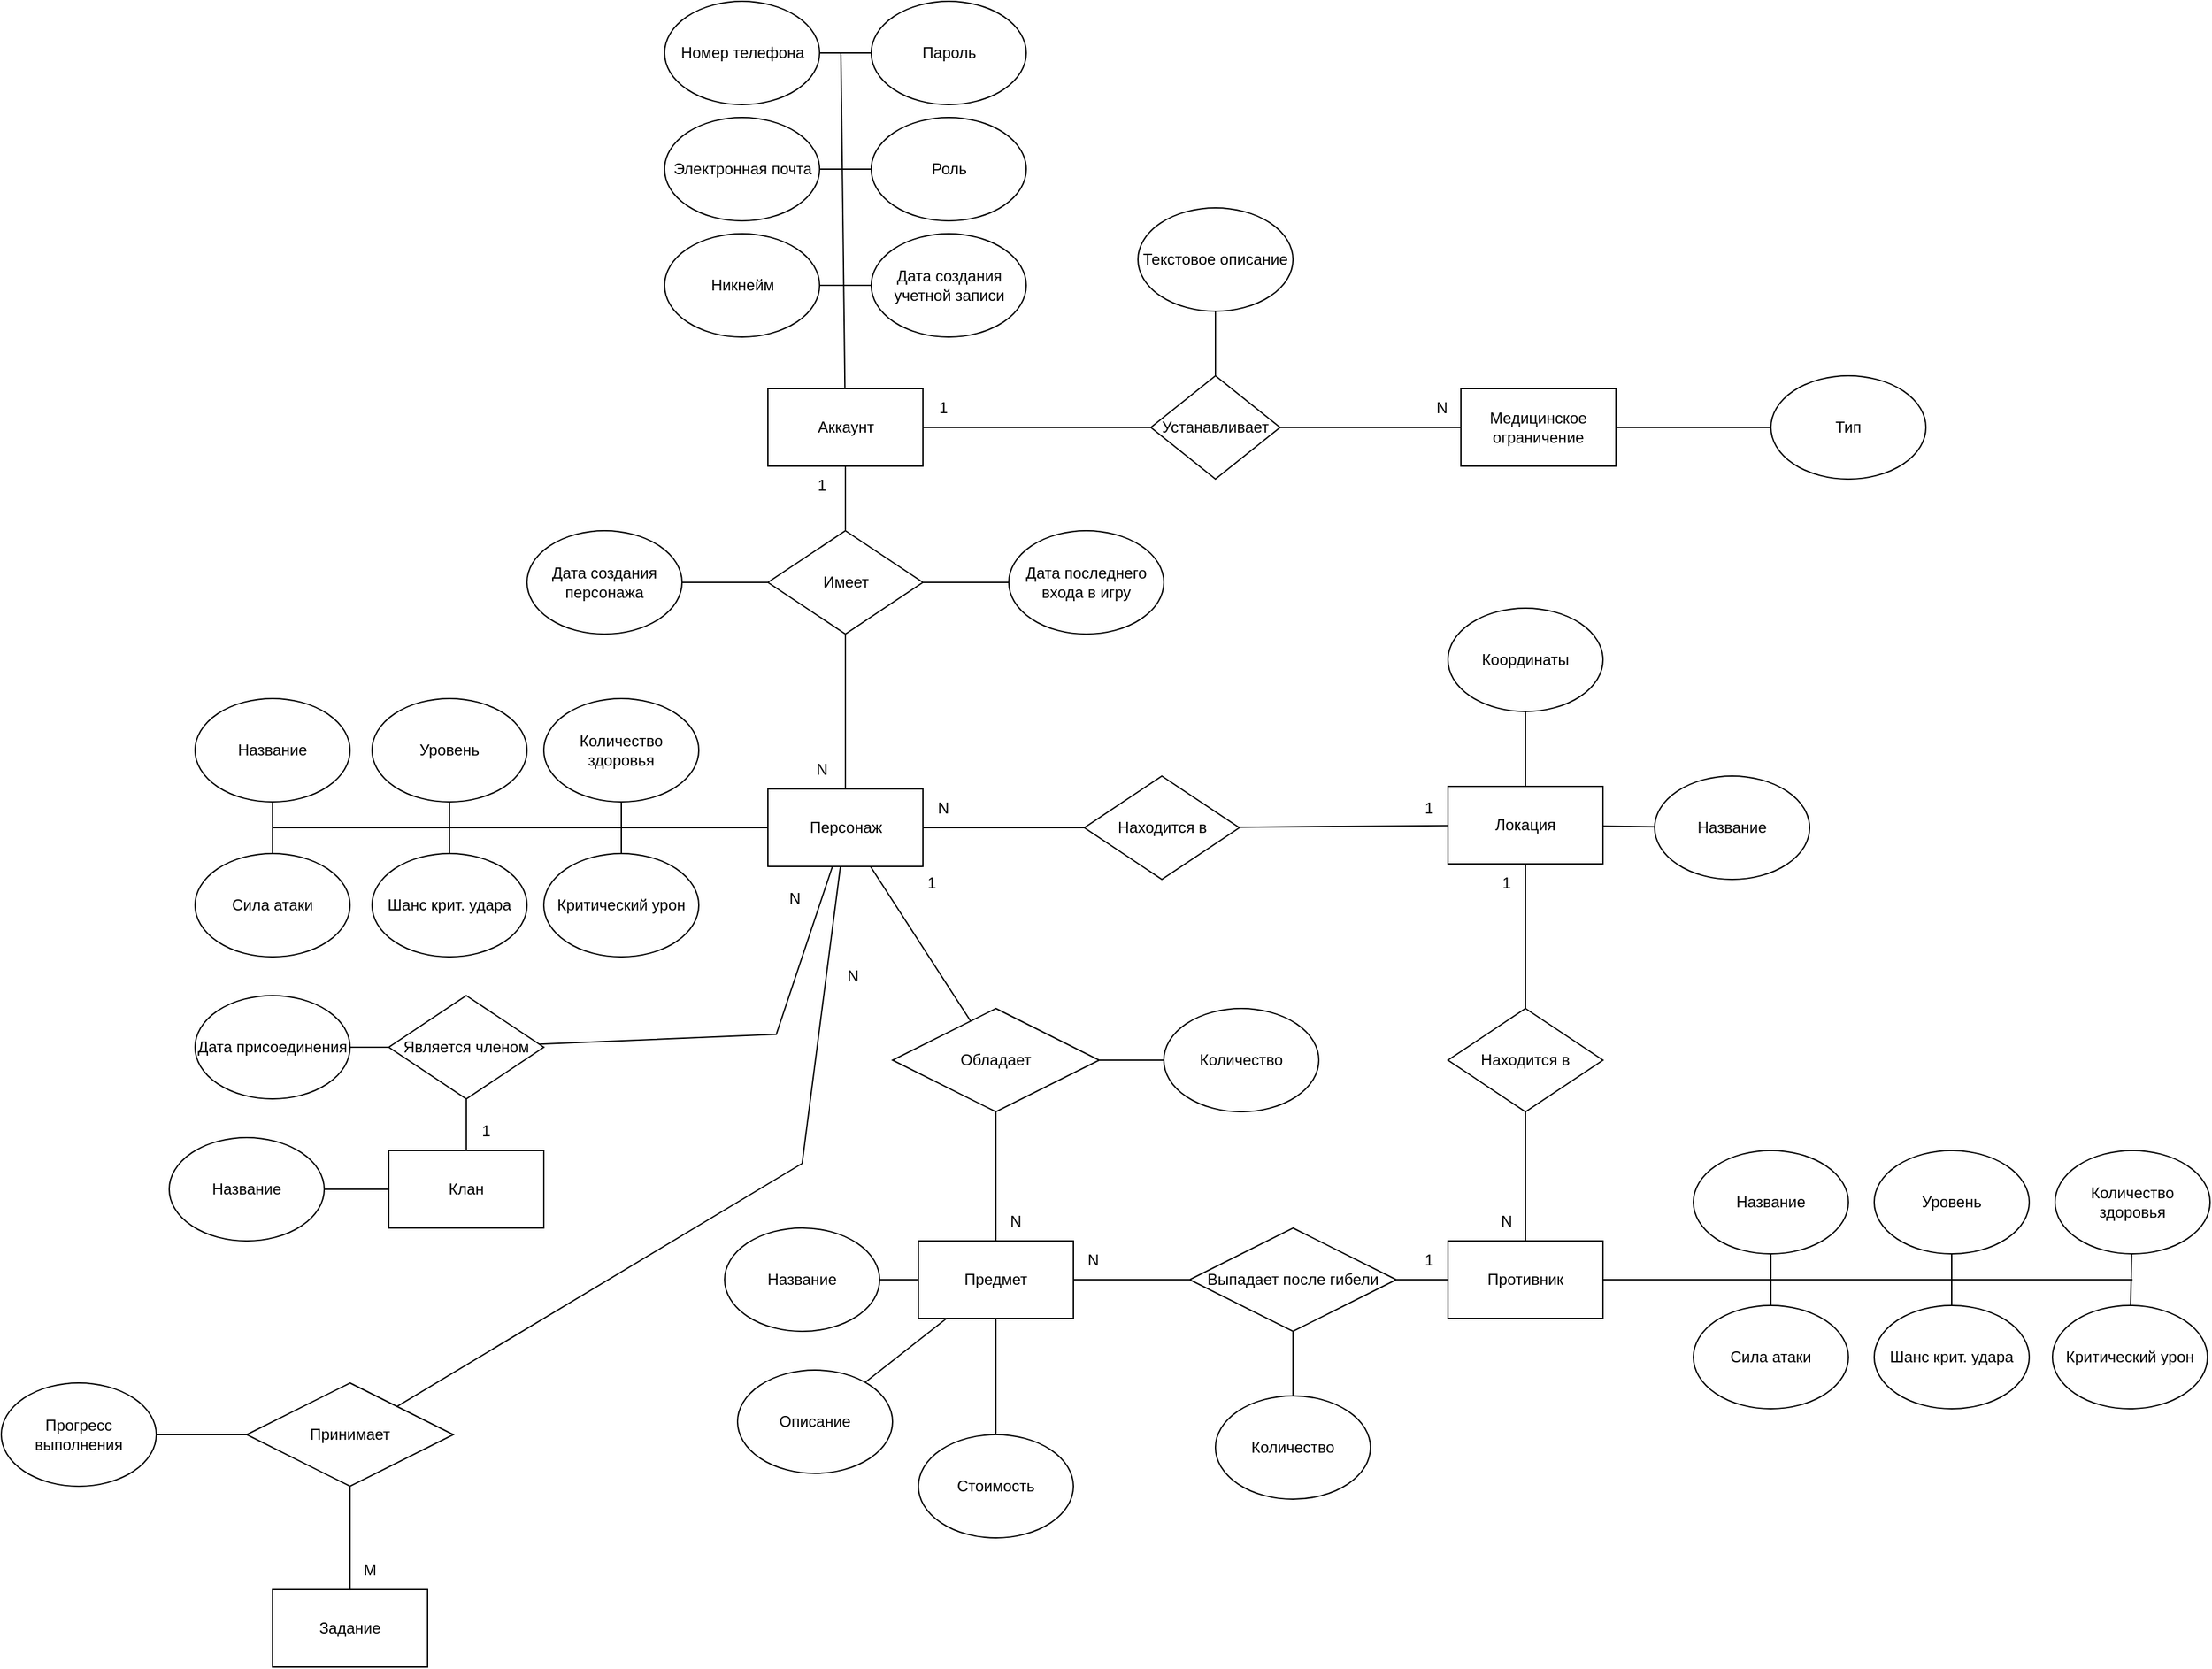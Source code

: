 <mxfile version="24.4.10" type="device">
  <diagram name="Страница — 1" id="dY6hIFKwaK4mm6hN-M0J">
    <mxGraphModel dx="1687" dy="2047" grid="1" gridSize="10" guides="1" tooltips="1" connect="1" arrows="1" fold="1" page="1" pageScale="1" pageWidth="827" pageHeight="1169" math="0" shadow="0">
      <root>
        <mxCell id="0" />
        <mxCell id="1" parent="0" />
        <mxCell id="TSfTq-kSpC1ktcToa11J-4" value="Аккаунт" style="rounded=0;whiteSpace=wrap;html=1;" vertex="1" parent="1">
          <mxGeometry x="1013.5" y="-40" width="120" height="60" as="geometry" />
        </mxCell>
        <mxCell id="TSfTq-kSpC1ktcToa11J-5" value="Никнейм" style="ellipse;whiteSpace=wrap;html=1;" vertex="1" parent="1">
          <mxGeometry x="933.5" y="-160" width="120" height="80" as="geometry" />
        </mxCell>
        <mxCell id="TSfTq-kSpC1ktcToa11J-6" value="Роль" style="ellipse;whiteSpace=wrap;html=1;" vertex="1" parent="1">
          <mxGeometry x="1093.5" y="-250" width="120" height="80" as="geometry" />
        </mxCell>
        <mxCell id="TSfTq-kSpC1ktcToa11J-7" value="Номер телефона" style="ellipse;whiteSpace=wrap;html=1;" vertex="1" parent="1">
          <mxGeometry x="933.5" y="-340" width="120" height="80" as="geometry" />
        </mxCell>
        <mxCell id="TSfTq-kSpC1ktcToa11J-8" value="Медицинское ограничение" style="rounded=0;whiteSpace=wrap;html=1;" vertex="1" parent="1">
          <mxGeometry x="1550" y="-40" width="120" height="60" as="geometry" />
        </mxCell>
        <mxCell id="TSfTq-kSpC1ktcToa11J-9" value="Устанавливает" style="rhombus;whiteSpace=wrap;html=1;" vertex="1" parent="1">
          <mxGeometry x="1310" y="-50" width="100" height="80" as="geometry" />
        </mxCell>
        <mxCell id="TSfTq-kSpC1ktcToa11J-17" value="Клан" style="rounded=0;whiteSpace=wrap;html=1;" vertex="1" parent="1">
          <mxGeometry x="720" y="550" width="120" height="60" as="geometry" />
        </mxCell>
        <mxCell id="TSfTq-kSpC1ktcToa11J-19" value="Является членом" style="rhombus;whiteSpace=wrap;html=1;" vertex="1" parent="1">
          <mxGeometry x="720" y="430" width="120" height="80" as="geometry" />
        </mxCell>
        <mxCell id="TSfTq-kSpC1ktcToa11J-21" value="N" style="text;html=1;align=center;verticalAlign=middle;resizable=0;points=[];autosize=1;strokeColor=none;fillColor=none;" vertex="1" parent="1">
          <mxGeometry x="1520" y="-40" width="30" height="30" as="geometry" />
        </mxCell>
        <mxCell id="TSfTq-kSpC1ktcToa11J-24" value="Название" style="ellipse;whiteSpace=wrap;html=1;" vertex="1" parent="1">
          <mxGeometry x="550" y="540" width="120" height="80" as="geometry" />
        </mxCell>
        <mxCell id="TSfTq-kSpC1ktcToa11J-45" value="Обладает" style="rhombus;whiteSpace=wrap;html=1;" vertex="1" parent="1">
          <mxGeometry x="1110" y="440" width="160" height="80" as="geometry" />
        </mxCell>
        <mxCell id="TSfTq-kSpC1ktcToa11J-56" value="Название" style="ellipse;whiteSpace=wrap;html=1;" vertex="1" parent="1">
          <mxGeometry x="980" y="610" width="120" height="80" as="geometry" />
        </mxCell>
        <mxCell id="TSfTq-kSpC1ktcToa11J-59" value="Описание" style="ellipse;whiteSpace=wrap;html=1;" vertex="1" parent="1">
          <mxGeometry x="990" y="720" width="120" height="80" as="geometry" />
        </mxCell>
        <mxCell id="TSfTq-kSpC1ktcToa11J-69" value="Пароль" style="ellipse;whiteSpace=wrap;html=1;" vertex="1" parent="1">
          <mxGeometry x="1093.5" y="-340" width="120" height="80" as="geometry" />
        </mxCell>
        <mxCell id="TSfTq-kSpC1ktcToa11J-71" value="Дата создания учетной записи" style="ellipse;whiteSpace=wrap;html=1;" vertex="1" parent="1">
          <mxGeometry x="1093.5" y="-160" width="120" height="80" as="geometry" />
        </mxCell>
        <mxCell id="TSfTq-kSpC1ktcToa11J-72" value="Электронная почта" style="ellipse;whiteSpace=wrap;html=1;" vertex="1" parent="1">
          <mxGeometry x="933.5" y="-250" width="120" height="80" as="geometry" />
        </mxCell>
        <mxCell id="TSfTq-kSpC1ktcToa11J-75" value="Персонаж" style="rounded=0;whiteSpace=wrap;html=1;" vertex="1" parent="1">
          <mxGeometry x="1013.5" y="270" width="120" height="60" as="geometry" />
        </mxCell>
        <mxCell id="TSfTq-kSpC1ktcToa11J-76" value="Имеет" style="rhombus;whiteSpace=wrap;html=1;" vertex="1" parent="1">
          <mxGeometry x="1013.5" y="70" width="120" height="80" as="geometry" />
        </mxCell>
        <mxCell id="TSfTq-kSpC1ktcToa11J-77" value="" style="endArrow=none;html=1;rounded=0;" edge="1" parent="1" source="TSfTq-kSpC1ktcToa11J-76" target="TSfTq-kSpC1ktcToa11J-4">
          <mxGeometry width="50" height="50" relative="1" as="geometry">
            <mxPoint x="940" y="100" as="sourcePoint" />
            <mxPoint x="990" y="50" as="targetPoint" />
          </mxGeometry>
        </mxCell>
        <mxCell id="TSfTq-kSpC1ktcToa11J-78" value="" style="endArrow=none;html=1;rounded=0;" edge="1" parent="1" source="TSfTq-kSpC1ktcToa11J-75" target="TSfTq-kSpC1ktcToa11J-76">
          <mxGeometry width="50" height="50" relative="1" as="geometry">
            <mxPoint x="940" y="100" as="sourcePoint" />
            <mxPoint x="990" y="50" as="targetPoint" />
          </mxGeometry>
        </mxCell>
        <mxCell id="TSfTq-kSpC1ktcToa11J-79" value="1" style="text;html=1;align=center;verticalAlign=middle;resizable=0;points=[];autosize=1;strokeColor=none;fillColor=none;" vertex="1" parent="1">
          <mxGeometry x="1040" y="20" width="30" height="30" as="geometry" />
        </mxCell>
        <mxCell id="TSfTq-kSpC1ktcToa11J-80" value="N" style="text;html=1;align=center;verticalAlign=middle;resizable=0;points=[];autosize=1;strokeColor=none;fillColor=none;" vertex="1" parent="1">
          <mxGeometry x="1040" y="240" width="30" height="30" as="geometry" />
        </mxCell>
        <mxCell id="TSfTq-kSpC1ktcToa11J-81" value="Дата последнего входа в игру" style="ellipse;whiteSpace=wrap;html=1;" vertex="1" parent="1">
          <mxGeometry x="1200" y="70" width="120" height="80" as="geometry" />
        </mxCell>
        <mxCell id="TSfTq-kSpC1ktcToa11J-82" value="" style="endArrow=none;html=1;rounded=0;" edge="1" parent="1" source="TSfTq-kSpC1ktcToa11J-76" target="TSfTq-kSpC1ktcToa11J-81">
          <mxGeometry width="50" height="50" relative="1" as="geometry">
            <mxPoint x="1130" y="180" as="sourcePoint" />
            <mxPoint x="1180" y="130" as="targetPoint" />
          </mxGeometry>
        </mxCell>
        <mxCell id="TSfTq-kSpC1ktcToa11J-83" value="Дата создания персонажа" style="ellipse;whiteSpace=wrap;html=1;" vertex="1" parent="1">
          <mxGeometry x="827" y="70" width="120" height="80" as="geometry" />
        </mxCell>
        <mxCell id="TSfTq-kSpC1ktcToa11J-84" value="" style="endArrow=none;html=1;rounded=0;" edge="1" parent="1" source="TSfTq-kSpC1ktcToa11J-83" target="TSfTq-kSpC1ktcToa11J-76">
          <mxGeometry width="50" height="50" relative="1" as="geometry">
            <mxPoint x="1130" y="180" as="sourcePoint" />
            <mxPoint x="1070" y="120" as="targetPoint" />
          </mxGeometry>
        </mxCell>
        <mxCell id="TSfTq-kSpC1ktcToa11J-85" value="Находится в" style="rhombus;whiteSpace=wrap;html=1;" vertex="1" parent="1">
          <mxGeometry x="1258.5" y="260" width="120" height="80" as="geometry" />
        </mxCell>
        <mxCell id="TSfTq-kSpC1ktcToa11J-86" value="Локация" style="rounded=0;whiteSpace=wrap;html=1;" vertex="1" parent="1">
          <mxGeometry x="1540" y="268" width="120" height="60" as="geometry" />
        </mxCell>
        <mxCell id="TSfTq-kSpC1ktcToa11J-87" value="" style="endArrow=none;html=1;rounded=0;" edge="1" parent="1" source="TSfTq-kSpC1ktcToa11J-75" target="TSfTq-kSpC1ktcToa11J-85">
          <mxGeometry width="50" height="50" relative="1" as="geometry">
            <mxPoint x="1140" y="370" as="sourcePoint" />
            <mxPoint x="1190" y="320" as="targetPoint" />
          </mxGeometry>
        </mxCell>
        <mxCell id="TSfTq-kSpC1ktcToa11J-88" value="" style="endArrow=none;html=1;rounded=0;" edge="1" parent="1" source="TSfTq-kSpC1ktcToa11J-86" target="TSfTq-kSpC1ktcToa11J-85">
          <mxGeometry width="50" height="50" relative="1" as="geometry">
            <mxPoint x="1140" y="370" as="sourcePoint" />
            <mxPoint x="1190" y="320" as="targetPoint" />
          </mxGeometry>
        </mxCell>
        <mxCell id="TSfTq-kSpC1ktcToa11J-89" value="1" style="text;html=1;align=center;verticalAlign=middle;resizable=0;points=[];autosize=1;strokeColor=none;fillColor=none;" vertex="1" parent="1">
          <mxGeometry x="1510" y="270" width="30" height="30" as="geometry" />
        </mxCell>
        <mxCell id="TSfTq-kSpC1ktcToa11J-90" value="N" style="text;html=1;align=center;verticalAlign=middle;resizable=0;points=[];autosize=1;strokeColor=none;fillColor=none;" vertex="1" parent="1">
          <mxGeometry x="1133.5" y="270" width="30" height="30" as="geometry" />
        </mxCell>
        <mxCell id="TSfTq-kSpC1ktcToa11J-91" value="Координаты" style="ellipse;whiteSpace=wrap;html=1;" vertex="1" parent="1">
          <mxGeometry x="1540" y="130" width="120" height="80" as="geometry" />
        </mxCell>
        <mxCell id="TSfTq-kSpC1ktcToa11J-92" value="" style="endArrow=none;html=1;rounded=0;" edge="1" parent="1" source="TSfTq-kSpC1ktcToa11J-86" target="TSfTq-kSpC1ktcToa11J-91">
          <mxGeometry width="50" height="50" relative="1" as="geometry">
            <mxPoint x="1360" y="320" as="sourcePoint" />
            <mxPoint x="1410" y="270" as="targetPoint" />
          </mxGeometry>
        </mxCell>
        <mxCell id="TSfTq-kSpC1ktcToa11J-93" value="" style="endArrow=none;html=1;rounded=0;" edge="1" parent="1" source="TSfTq-kSpC1ktcToa11J-86" target="TSfTq-kSpC1ktcToa11J-94">
          <mxGeometry width="50" height="50" relative="1" as="geometry">
            <mxPoint x="1550" y="310" as="sourcePoint" />
            <mxPoint x="1410" y="270" as="targetPoint" />
          </mxGeometry>
        </mxCell>
        <mxCell id="TSfTq-kSpC1ktcToa11J-94" value="Название" style="ellipse;whiteSpace=wrap;html=1;" vertex="1" parent="1">
          <mxGeometry x="1700" y="260" width="120" height="80" as="geometry" />
        </mxCell>
        <mxCell id="TSfTq-kSpC1ktcToa11J-95" value="Противник" style="rounded=0;whiteSpace=wrap;html=1;" vertex="1" parent="1">
          <mxGeometry x="1540" y="620" width="120" height="60" as="geometry" />
        </mxCell>
        <mxCell id="TSfTq-kSpC1ktcToa11J-96" value="Находится в" style="rhombus;whiteSpace=wrap;html=1;" vertex="1" parent="1">
          <mxGeometry x="1540" y="440" width="120" height="80" as="geometry" />
        </mxCell>
        <mxCell id="TSfTq-kSpC1ktcToa11J-97" value="" style="endArrow=none;html=1;rounded=0;" edge="1" parent="1" source="TSfTq-kSpC1ktcToa11J-96" target="TSfTq-kSpC1ktcToa11J-86">
          <mxGeometry width="50" height="50" relative="1" as="geometry">
            <mxPoint x="1290" y="510" as="sourcePoint" />
            <mxPoint x="1340" y="460" as="targetPoint" />
          </mxGeometry>
        </mxCell>
        <mxCell id="TSfTq-kSpC1ktcToa11J-98" value="1" style="text;html=1;align=center;verticalAlign=middle;resizable=0;points=[];autosize=1;strokeColor=none;fillColor=none;" vertex="1" parent="1">
          <mxGeometry x="1570" y="328" width="30" height="30" as="geometry" />
        </mxCell>
        <mxCell id="TSfTq-kSpC1ktcToa11J-99" value="N" style="text;html=1;align=center;verticalAlign=middle;resizable=0;points=[];autosize=1;strokeColor=none;fillColor=none;" vertex="1" parent="1">
          <mxGeometry x="1570" y="590" width="30" height="30" as="geometry" />
        </mxCell>
        <mxCell id="TSfTq-kSpC1ktcToa11J-100" value="" style="endArrow=none;html=1;rounded=0;" edge="1" parent="1" source="TSfTq-kSpC1ktcToa11J-95" target="TSfTq-kSpC1ktcToa11J-96">
          <mxGeometry width="50" height="50" relative="1" as="geometry">
            <mxPoint x="1280" y="540" as="sourcePoint" />
            <mxPoint x="1330" y="490" as="targetPoint" />
          </mxGeometry>
        </mxCell>
        <mxCell id="TSfTq-kSpC1ktcToa11J-101" value="Уровень" style="ellipse;whiteSpace=wrap;html=1;" vertex="1" parent="1">
          <mxGeometry x="707" y="200" width="120" height="80" as="geometry" />
        </mxCell>
        <mxCell id="TSfTq-kSpC1ktcToa11J-102" value="Количество здоровья" style="ellipse;whiteSpace=wrap;html=1;" vertex="1" parent="1">
          <mxGeometry x="840" y="200" width="120" height="80" as="geometry" />
        </mxCell>
        <mxCell id="TSfTq-kSpC1ktcToa11J-103" value="Название" style="ellipse;whiteSpace=wrap;html=1;" vertex="1" parent="1">
          <mxGeometry x="570" y="200" width="120" height="80" as="geometry" />
        </mxCell>
        <mxCell id="TSfTq-kSpC1ktcToa11J-104" value="Сила атаки" style="ellipse;whiteSpace=wrap;html=1;" vertex="1" parent="1">
          <mxGeometry x="570" y="320" width="120" height="80" as="geometry" />
        </mxCell>
        <mxCell id="TSfTq-kSpC1ktcToa11J-105" value="Шанс крит. удара" style="ellipse;whiteSpace=wrap;html=1;" vertex="1" parent="1">
          <mxGeometry x="707" y="320" width="120" height="80" as="geometry" />
        </mxCell>
        <mxCell id="TSfTq-kSpC1ktcToa11J-106" value="Критический урон" style="ellipse;whiteSpace=wrap;html=1;" vertex="1" parent="1">
          <mxGeometry x="840" y="320" width="120" height="80" as="geometry" />
        </mxCell>
        <mxCell id="TSfTq-kSpC1ktcToa11J-107" value="" style="endArrow=none;html=1;rounded=0;" edge="1" parent="1" target="TSfTq-kSpC1ktcToa11J-75">
          <mxGeometry width="50" height="50" relative="1" as="geometry">
            <mxPoint x="630" y="300" as="sourcePoint" />
            <mxPoint x="1150" y="340" as="targetPoint" />
          </mxGeometry>
        </mxCell>
        <mxCell id="TSfTq-kSpC1ktcToa11J-108" value="" style="endArrow=none;html=1;rounded=0;" edge="1" parent="1" source="TSfTq-kSpC1ktcToa11J-106" target="TSfTq-kSpC1ktcToa11J-102">
          <mxGeometry width="50" height="50" relative="1" as="geometry">
            <mxPoint x="1100" y="390" as="sourcePoint" />
            <mxPoint x="1150" y="340" as="targetPoint" />
          </mxGeometry>
        </mxCell>
        <mxCell id="TSfTq-kSpC1ktcToa11J-109" value="" style="endArrow=none;html=1;rounded=0;" edge="1" parent="1" source="TSfTq-kSpC1ktcToa11J-105" target="TSfTq-kSpC1ktcToa11J-101">
          <mxGeometry width="50" height="50" relative="1" as="geometry">
            <mxPoint x="1100" y="390" as="sourcePoint" />
            <mxPoint x="1150" y="340" as="targetPoint" />
          </mxGeometry>
        </mxCell>
        <mxCell id="TSfTq-kSpC1ktcToa11J-110" value="" style="endArrow=none;html=1;rounded=0;" edge="1" parent="1" source="TSfTq-kSpC1ktcToa11J-104" target="TSfTq-kSpC1ktcToa11J-103">
          <mxGeometry width="50" height="50" relative="1" as="geometry">
            <mxPoint x="1100" y="390" as="sourcePoint" />
            <mxPoint x="1150" y="340" as="targetPoint" />
          </mxGeometry>
        </mxCell>
        <mxCell id="TSfTq-kSpC1ktcToa11J-111" value="Уровень" style="ellipse;whiteSpace=wrap;html=1;" vertex="1" parent="1">
          <mxGeometry x="1870" y="550" width="120" height="80" as="geometry" />
        </mxCell>
        <mxCell id="TSfTq-kSpC1ktcToa11J-112" value="Количество здоровья" style="ellipse;whiteSpace=wrap;html=1;" vertex="1" parent="1">
          <mxGeometry x="2010" y="550" width="120" height="80" as="geometry" />
        </mxCell>
        <mxCell id="TSfTq-kSpC1ktcToa11J-113" value="Название" style="ellipse;whiteSpace=wrap;html=1;" vertex="1" parent="1">
          <mxGeometry x="1730" y="550" width="120" height="80" as="geometry" />
        </mxCell>
        <mxCell id="TSfTq-kSpC1ktcToa11J-114" value="Сила атаки" style="ellipse;whiteSpace=wrap;html=1;" vertex="1" parent="1">
          <mxGeometry x="1730" y="670" width="120" height="80" as="geometry" />
        </mxCell>
        <mxCell id="TSfTq-kSpC1ktcToa11J-115" value="Шанс крит. удара" style="ellipse;whiteSpace=wrap;html=1;" vertex="1" parent="1">
          <mxGeometry x="1870" y="670" width="120" height="80" as="geometry" />
        </mxCell>
        <mxCell id="TSfTq-kSpC1ktcToa11J-116" value="Критический урон" style="ellipse;whiteSpace=wrap;html=1;" vertex="1" parent="1">
          <mxGeometry x="2008" y="670" width="120" height="80" as="geometry" />
        </mxCell>
        <mxCell id="TSfTq-kSpC1ktcToa11J-117" value="" style="endArrow=none;html=1;rounded=0;" edge="1" parent="1" source="TSfTq-kSpC1ktcToa11J-116" target="TSfTq-kSpC1ktcToa11J-112">
          <mxGeometry width="50" height="50" relative="1" as="geometry">
            <mxPoint x="2255" y="740" as="sourcePoint" />
            <mxPoint x="2305" y="690" as="targetPoint" />
          </mxGeometry>
        </mxCell>
        <mxCell id="TSfTq-kSpC1ktcToa11J-118" value="" style="endArrow=none;html=1;rounded=0;" edge="1" parent="1" source="TSfTq-kSpC1ktcToa11J-115" target="TSfTq-kSpC1ktcToa11J-111">
          <mxGeometry width="50" height="50" relative="1" as="geometry">
            <mxPoint x="2255" y="740" as="sourcePoint" />
            <mxPoint x="2305" y="690" as="targetPoint" />
          </mxGeometry>
        </mxCell>
        <mxCell id="TSfTq-kSpC1ktcToa11J-119" value="" style="endArrow=none;html=1;rounded=0;" edge="1" parent="1" source="TSfTq-kSpC1ktcToa11J-114" target="TSfTq-kSpC1ktcToa11J-113">
          <mxGeometry width="50" height="50" relative="1" as="geometry">
            <mxPoint x="2255" y="740" as="sourcePoint" />
            <mxPoint x="2305" y="690" as="targetPoint" />
          </mxGeometry>
        </mxCell>
        <mxCell id="TSfTq-kSpC1ktcToa11J-120" value="" style="endArrow=none;html=1;rounded=0;" edge="1" parent="1" source="TSfTq-kSpC1ktcToa11J-95">
          <mxGeometry width="50" height="50" relative="1" as="geometry">
            <mxPoint x="1530" y="680" as="sourcePoint" />
            <mxPoint x="2070" y="650" as="targetPoint" />
          </mxGeometry>
        </mxCell>
        <mxCell id="TSfTq-kSpC1ktcToa11J-121" value="" style="endArrow=none;html=1;rounded=0;" edge="1" parent="1" source="TSfTq-kSpC1ktcToa11J-4">
          <mxGeometry width="50" height="50" relative="1" as="geometry">
            <mxPoint x="990" y="-80" as="sourcePoint" />
            <mxPoint x="1070" y="-300" as="targetPoint" />
          </mxGeometry>
        </mxCell>
        <mxCell id="TSfTq-kSpC1ktcToa11J-122" value="" style="endArrow=none;html=1;rounded=0;" edge="1" parent="1" source="TSfTq-kSpC1ktcToa11J-7" target="TSfTq-kSpC1ktcToa11J-69">
          <mxGeometry width="50" height="50" relative="1" as="geometry">
            <mxPoint x="983.5" y="-10" as="sourcePoint" />
            <mxPoint x="1033.5" y="-60" as="targetPoint" />
          </mxGeometry>
        </mxCell>
        <mxCell id="TSfTq-kSpC1ktcToa11J-123" value="" style="endArrow=none;html=1;rounded=0;" edge="1" parent="1" source="TSfTq-kSpC1ktcToa11J-72" target="TSfTq-kSpC1ktcToa11J-6">
          <mxGeometry width="50" height="50" relative="1" as="geometry">
            <mxPoint x="983.5" y="-10" as="sourcePoint" />
            <mxPoint x="1033.5" y="-60" as="targetPoint" />
          </mxGeometry>
        </mxCell>
        <mxCell id="TSfTq-kSpC1ktcToa11J-124" value="" style="endArrow=none;html=1;rounded=0;" edge="1" parent="1" source="TSfTq-kSpC1ktcToa11J-5" target="TSfTq-kSpC1ktcToa11J-71">
          <mxGeometry width="50" height="50" relative="1" as="geometry">
            <mxPoint x="983.5" y="-10" as="sourcePoint" />
            <mxPoint x="1033.5" y="-60" as="targetPoint" />
          </mxGeometry>
        </mxCell>
        <mxCell id="TSfTq-kSpC1ktcToa11J-126" value="" style="endArrow=none;html=1;rounded=0;" edge="1" parent="1" source="TSfTq-kSpC1ktcToa11J-4" target="TSfTq-kSpC1ktcToa11J-9">
          <mxGeometry width="50" height="50" relative="1" as="geometry">
            <mxPoint x="1350" as="sourcePoint" />
            <mxPoint x="1400" y="-50" as="targetPoint" />
          </mxGeometry>
        </mxCell>
        <mxCell id="TSfTq-kSpC1ktcToa11J-127" value="1" style="text;html=1;align=center;verticalAlign=middle;resizable=0;points=[];autosize=1;strokeColor=none;fillColor=none;" vertex="1" parent="1">
          <mxGeometry x="1133.5" y="-40" width="30" height="30" as="geometry" />
        </mxCell>
        <mxCell id="TSfTq-kSpC1ktcToa11J-129" value="" style="endArrow=none;html=1;rounded=0;" edge="1" parent="1" source="TSfTq-kSpC1ktcToa11J-9" target="TSfTq-kSpC1ktcToa11J-8">
          <mxGeometry width="50" height="50" relative="1" as="geometry">
            <mxPoint x="1630" y="110" as="sourcePoint" />
            <mxPoint x="1680" y="60" as="targetPoint" />
          </mxGeometry>
        </mxCell>
        <mxCell id="TSfTq-kSpC1ktcToa11J-135" value="Тип" style="ellipse;whiteSpace=wrap;html=1;" vertex="1" parent="1">
          <mxGeometry x="1790" y="-50" width="120" height="80" as="geometry" />
        </mxCell>
        <mxCell id="TSfTq-kSpC1ktcToa11J-141" value="" style="endArrow=none;html=1;rounded=0;" edge="1" parent="1" source="TSfTq-kSpC1ktcToa11J-17" target="TSfTq-kSpC1ktcToa11J-19">
          <mxGeometry width="50" height="50" relative="1" as="geometry">
            <mxPoint x="900" y="560" as="sourcePoint" />
            <mxPoint x="950" y="510" as="targetPoint" />
          </mxGeometry>
        </mxCell>
        <mxCell id="TSfTq-kSpC1ktcToa11J-142" value="" style="endArrow=none;html=1;rounded=0;" edge="1" parent="1" source="TSfTq-kSpC1ktcToa11J-24" target="TSfTq-kSpC1ktcToa11J-17">
          <mxGeometry width="50" height="50" relative="1" as="geometry">
            <mxPoint x="900" y="560" as="sourcePoint" />
            <mxPoint x="950" y="510" as="targetPoint" />
          </mxGeometry>
        </mxCell>
        <mxCell id="TSfTq-kSpC1ktcToa11J-143" value="Дата присоединения" style="ellipse;whiteSpace=wrap;html=1;" vertex="1" parent="1">
          <mxGeometry x="570" y="430" width="120" height="80" as="geometry" />
        </mxCell>
        <mxCell id="TSfTq-kSpC1ktcToa11J-145" value="" style="endArrow=none;html=1;rounded=0;" edge="1" parent="1" source="TSfTq-kSpC1ktcToa11J-143" target="TSfTq-kSpC1ktcToa11J-19">
          <mxGeometry width="50" height="50" relative="1" as="geometry">
            <mxPoint x="900" y="560" as="sourcePoint" />
            <mxPoint x="950" y="510" as="targetPoint" />
          </mxGeometry>
        </mxCell>
        <mxCell id="TSfTq-kSpC1ktcToa11J-146" value="N" style="text;html=1;align=center;verticalAlign=middle;resizable=0;points=[];autosize=1;strokeColor=none;fillColor=none;" vertex="1" parent="1">
          <mxGeometry x="1018.5" y="340" width="30" height="30" as="geometry" />
        </mxCell>
        <mxCell id="TSfTq-kSpC1ktcToa11J-147" value="1" style="text;html=1;align=center;verticalAlign=middle;resizable=0;points=[];autosize=1;strokeColor=none;fillColor=none;" vertex="1" parent="1">
          <mxGeometry x="780" y="520" width="30" height="30" as="geometry" />
        </mxCell>
        <mxCell id="TSfTq-kSpC1ktcToa11J-149" value="Предмет" style="rounded=0;whiteSpace=wrap;html=1;" vertex="1" parent="1">
          <mxGeometry x="1130" y="620" width="120" height="60" as="geometry" />
        </mxCell>
        <mxCell id="TSfTq-kSpC1ktcToa11J-154" value="" style="endArrow=none;html=1;rounded=0;" edge="1" parent="1" source="TSfTq-kSpC1ktcToa11J-45" target="TSfTq-kSpC1ktcToa11J-75">
          <mxGeometry width="50" height="50" relative="1" as="geometry">
            <mxPoint x="1240" y="570" as="sourcePoint" />
            <mxPoint x="1290" y="520" as="targetPoint" />
          </mxGeometry>
        </mxCell>
        <mxCell id="TSfTq-kSpC1ktcToa11J-155" value="" style="endArrow=none;html=1;rounded=0;" edge="1" parent="1" source="TSfTq-kSpC1ktcToa11J-149" target="TSfTq-kSpC1ktcToa11J-45">
          <mxGeometry width="50" height="50" relative="1" as="geometry">
            <mxPoint x="1240" y="570" as="sourcePoint" />
            <mxPoint x="1290" y="520" as="targetPoint" />
          </mxGeometry>
        </mxCell>
        <mxCell id="TSfTq-kSpC1ktcToa11J-156" value="Выпадает после гибели" style="rhombus;whiteSpace=wrap;html=1;" vertex="1" parent="1">
          <mxGeometry x="1340" y="610" width="160" height="80" as="geometry" />
        </mxCell>
        <mxCell id="TSfTq-kSpC1ktcToa11J-157" value="" style="endArrow=none;html=1;rounded=0;" edge="1" parent="1" source="TSfTq-kSpC1ktcToa11J-156" target="TSfTq-kSpC1ktcToa11J-95">
          <mxGeometry width="50" height="50" relative="1" as="geometry">
            <mxPoint x="1240" y="570" as="sourcePoint" />
            <mxPoint x="1290" y="520" as="targetPoint" />
          </mxGeometry>
        </mxCell>
        <mxCell id="TSfTq-kSpC1ktcToa11J-158" value="" style="endArrow=none;html=1;rounded=0;" edge="1" parent="1" source="TSfTq-kSpC1ktcToa11J-149" target="TSfTq-kSpC1ktcToa11J-156">
          <mxGeometry width="50" height="50" relative="1" as="geometry">
            <mxPoint x="1240" y="570" as="sourcePoint" />
            <mxPoint x="1290" y="520" as="targetPoint" />
          </mxGeometry>
        </mxCell>
        <mxCell id="TSfTq-kSpC1ktcToa11J-159" value="Количество" style="ellipse;whiteSpace=wrap;html=1;" vertex="1" parent="1">
          <mxGeometry x="1320" y="440" width="120" height="80" as="geometry" />
        </mxCell>
        <mxCell id="TSfTq-kSpC1ktcToa11J-160" value="" style="endArrow=none;html=1;rounded=0;" edge="1" parent="1" source="TSfTq-kSpC1ktcToa11J-159" target="TSfTq-kSpC1ktcToa11J-45">
          <mxGeometry width="50" height="50" relative="1" as="geometry">
            <mxPoint x="1220" y="470" as="sourcePoint" />
            <mxPoint x="1270" y="420" as="targetPoint" />
          </mxGeometry>
        </mxCell>
        <mxCell id="TSfTq-kSpC1ktcToa11J-161" value="Количество" style="ellipse;whiteSpace=wrap;html=1;" vertex="1" parent="1">
          <mxGeometry x="1360" y="740" width="120" height="80" as="geometry" />
        </mxCell>
        <mxCell id="TSfTq-kSpC1ktcToa11J-162" value="" style="endArrow=none;html=1;rounded=0;" edge="1" parent="1" source="TSfTq-kSpC1ktcToa11J-161" target="TSfTq-kSpC1ktcToa11J-156">
          <mxGeometry width="50" height="50" relative="1" as="geometry">
            <mxPoint x="1210" y="700" as="sourcePoint" />
            <mxPoint x="1260" y="650" as="targetPoint" />
          </mxGeometry>
        </mxCell>
        <mxCell id="TSfTq-kSpC1ktcToa11J-163" value="Стоимость" style="ellipse;whiteSpace=wrap;html=1;" vertex="1" parent="1">
          <mxGeometry x="1130" y="770" width="120" height="80" as="geometry" />
        </mxCell>
        <mxCell id="TSfTq-kSpC1ktcToa11J-164" value="" style="endArrow=none;html=1;rounded=0;" edge="1" parent="1" source="TSfTq-kSpC1ktcToa11J-149" target="TSfTq-kSpC1ktcToa11J-56">
          <mxGeometry width="50" height="50" relative="1" as="geometry">
            <mxPoint x="1220" y="660" as="sourcePoint" />
            <mxPoint x="1270" y="610" as="targetPoint" />
          </mxGeometry>
        </mxCell>
        <mxCell id="TSfTq-kSpC1ktcToa11J-165" value="" style="endArrow=none;html=1;rounded=0;" edge="1" parent="1" source="TSfTq-kSpC1ktcToa11J-149" target="TSfTq-kSpC1ktcToa11J-163">
          <mxGeometry width="50" height="50" relative="1" as="geometry">
            <mxPoint x="1220" y="660" as="sourcePoint" />
            <mxPoint x="1270" y="610" as="targetPoint" />
          </mxGeometry>
        </mxCell>
        <mxCell id="TSfTq-kSpC1ktcToa11J-166" value="" style="endArrow=none;html=1;rounded=0;" edge="1" parent="1" source="TSfTq-kSpC1ktcToa11J-149" target="TSfTq-kSpC1ktcToa11J-59">
          <mxGeometry width="50" height="50" relative="1" as="geometry">
            <mxPoint x="1220" y="660" as="sourcePoint" />
            <mxPoint x="1270" y="610" as="targetPoint" />
          </mxGeometry>
        </mxCell>
        <mxCell id="TSfTq-kSpC1ktcToa11J-167" value="1" style="text;html=1;align=center;verticalAlign=middle;resizable=0;points=[];autosize=1;strokeColor=none;fillColor=none;" vertex="1" parent="1">
          <mxGeometry x="1125" y="328" width="30" height="30" as="geometry" />
        </mxCell>
        <mxCell id="TSfTq-kSpC1ktcToa11J-169" value="N" style="text;html=1;align=center;verticalAlign=middle;resizable=0;points=[];autosize=1;strokeColor=none;fillColor=none;" vertex="1" parent="1">
          <mxGeometry x="1190" y="590" width="30" height="30" as="geometry" />
        </mxCell>
        <mxCell id="TSfTq-kSpC1ktcToa11J-170" value="N" style="text;html=1;align=center;verticalAlign=middle;resizable=0;points=[];autosize=1;strokeColor=none;fillColor=none;" vertex="1" parent="1">
          <mxGeometry x="1250" y="620" width="30" height="30" as="geometry" />
        </mxCell>
        <mxCell id="TSfTq-kSpC1ktcToa11J-171" value="1" style="text;html=1;align=center;verticalAlign=middle;resizable=0;points=[];autosize=1;strokeColor=none;fillColor=none;" vertex="1" parent="1">
          <mxGeometry x="1510" y="620" width="30" height="30" as="geometry" />
        </mxCell>
        <mxCell id="TSfTq-kSpC1ktcToa11J-172" value="Задание" style="rounded=0;whiteSpace=wrap;html=1;" vertex="1" parent="1">
          <mxGeometry x="630" y="890" width="120" height="60" as="geometry" />
        </mxCell>
        <mxCell id="TSfTq-kSpC1ktcToa11J-173" value="" style="endArrow=none;html=1;rounded=0;" edge="1" parent="1" source="TSfTq-kSpC1ktcToa11J-19" target="TSfTq-kSpC1ktcToa11J-75">
          <mxGeometry width="50" height="50" relative="1" as="geometry">
            <mxPoint x="812" y="451" as="sourcePoint" />
            <mxPoint x="1022" y="330" as="targetPoint" />
            <Array as="points">
              <mxPoint x="1020" y="460" />
            </Array>
          </mxGeometry>
        </mxCell>
        <mxCell id="TSfTq-kSpC1ktcToa11J-177" value="Принимает" style="rhombus;whiteSpace=wrap;html=1;" vertex="1" parent="1">
          <mxGeometry x="610" y="730" width="160" height="80" as="geometry" />
        </mxCell>
        <mxCell id="TSfTq-kSpC1ktcToa11J-178" value="" style="endArrow=none;html=1;rounded=0;" edge="1" parent="1" source="TSfTq-kSpC1ktcToa11J-172" target="TSfTq-kSpC1ktcToa11J-177">
          <mxGeometry width="50" height="50" relative="1" as="geometry">
            <mxPoint x="1020" y="710" as="sourcePoint" />
            <mxPoint x="1070" y="660" as="targetPoint" />
          </mxGeometry>
        </mxCell>
        <mxCell id="TSfTq-kSpC1ktcToa11J-180" value="" style="endArrow=none;html=1;rounded=0;" edge="1" parent="1" source="TSfTq-kSpC1ktcToa11J-177" target="TSfTq-kSpC1ktcToa11J-75">
          <mxGeometry width="50" height="50" relative="1" as="geometry">
            <mxPoint x="713" y="742" as="sourcePoint" />
            <mxPoint x="1049" y="330" as="targetPoint" />
            <Array as="points">
              <mxPoint x="1040" y="560" />
            </Array>
          </mxGeometry>
        </mxCell>
        <mxCell id="TSfTq-kSpC1ktcToa11J-181" value="Прогресс выполнения" style="ellipse;whiteSpace=wrap;html=1;" vertex="1" parent="1">
          <mxGeometry x="420" y="730" width="120" height="80" as="geometry" />
        </mxCell>
        <mxCell id="TSfTq-kSpC1ktcToa11J-182" value="" style="endArrow=none;html=1;rounded=0;" edge="1" parent="1" source="TSfTq-kSpC1ktcToa11J-181" target="TSfTq-kSpC1ktcToa11J-177">
          <mxGeometry width="50" height="50" relative="1" as="geometry">
            <mxPoint x="1020" y="710" as="sourcePoint" />
            <mxPoint x="1070" y="660" as="targetPoint" />
          </mxGeometry>
        </mxCell>
        <mxCell id="TSfTq-kSpC1ktcToa11J-183" value="Текстовое описание" style="ellipse;whiteSpace=wrap;html=1;" vertex="1" parent="1">
          <mxGeometry x="1300" y="-180" width="120" height="80" as="geometry" />
        </mxCell>
        <mxCell id="TSfTq-kSpC1ktcToa11J-184" value="" style="endArrow=none;html=1;rounded=0;" edge="1" parent="1" source="TSfTq-kSpC1ktcToa11J-8" target="TSfTq-kSpC1ktcToa11J-135">
          <mxGeometry width="50" height="50" relative="1" as="geometry">
            <mxPoint x="1660" y="-10" as="sourcePoint" />
            <mxPoint x="1480" y="-30" as="targetPoint" />
          </mxGeometry>
        </mxCell>
        <mxCell id="TSfTq-kSpC1ktcToa11J-185" value="" style="endArrow=none;html=1;rounded=0;" edge="1" parent="1" source="TSfTq-kSpC1ktcToa11J-9" target="TSfTq-kSpC1ktcToa11J-183">
          <mxGeometry width="50" height="50" relative="1" as="geometry">
            <mxPoint x="1500" y="140" as="sourcePoint" />
            <mxPoint x="1550" y="90" as="targetPoint" />
          </mxGeometry>
        </mxCell>
        <mxCell id="TSfTq-kSpC1ktcToa11J-186" value="N" style="text;html=1;align=center;verticalAlign=middle;resizable=0;points=[];autosize=1;strokeColor=none;fillColor=none;" vertex="1" parent="1">
          <mxGeometry x="1063.5" y="400" width="30" height="30" as="geometry" />
        </mxCell>
        <mxCell id="TSfTq-kSpC1ktcToa11J-187" value="M" style="text;html=1;align=center;verticalAlign=middle;resizable=0;points=[];autosize=1;strokeColor=none;fillColor=none;" vertex="1" parent="1">
          <mxGeometry x="690" y="860" width="30" height="30" as="geometry" />
        </mxCell>
      </root>
    </mxGraphModel>
  </diagram>
</mxfile>
